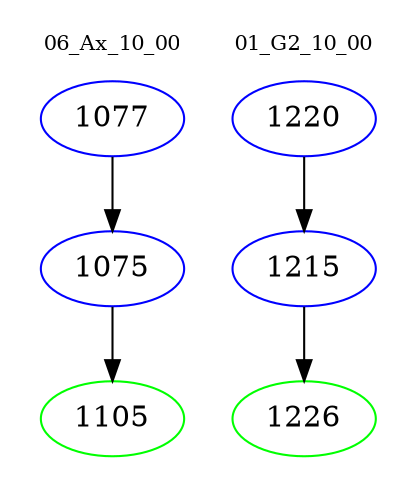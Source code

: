 digraph{
subgraph cluster_0 {
color = white
label = "06_Ax_10_00";
fontsize=10;
T0_1077 [label="1077", color="blue"]
T0_1077 -> T0_1075 [color="black"]
T0_1075 [label="1075", color="blue"]
T0_1075 -> T0_1105 [color="black"]
T0_1105 [label="1105", color="green"]
}
subgraph cluster_1 {
color = white
label = "01_G2_10_00";
fontsize=10;
T1_1220 [label="1220", color="blue"]
T1_1220 -> T1_1215 [color="black"]
T1_1215 [label="1215", color="blue"]
T1_1215 -> T1_1226 [color="black"]
T1_1226 [label="1226", color="green"]
}
}
